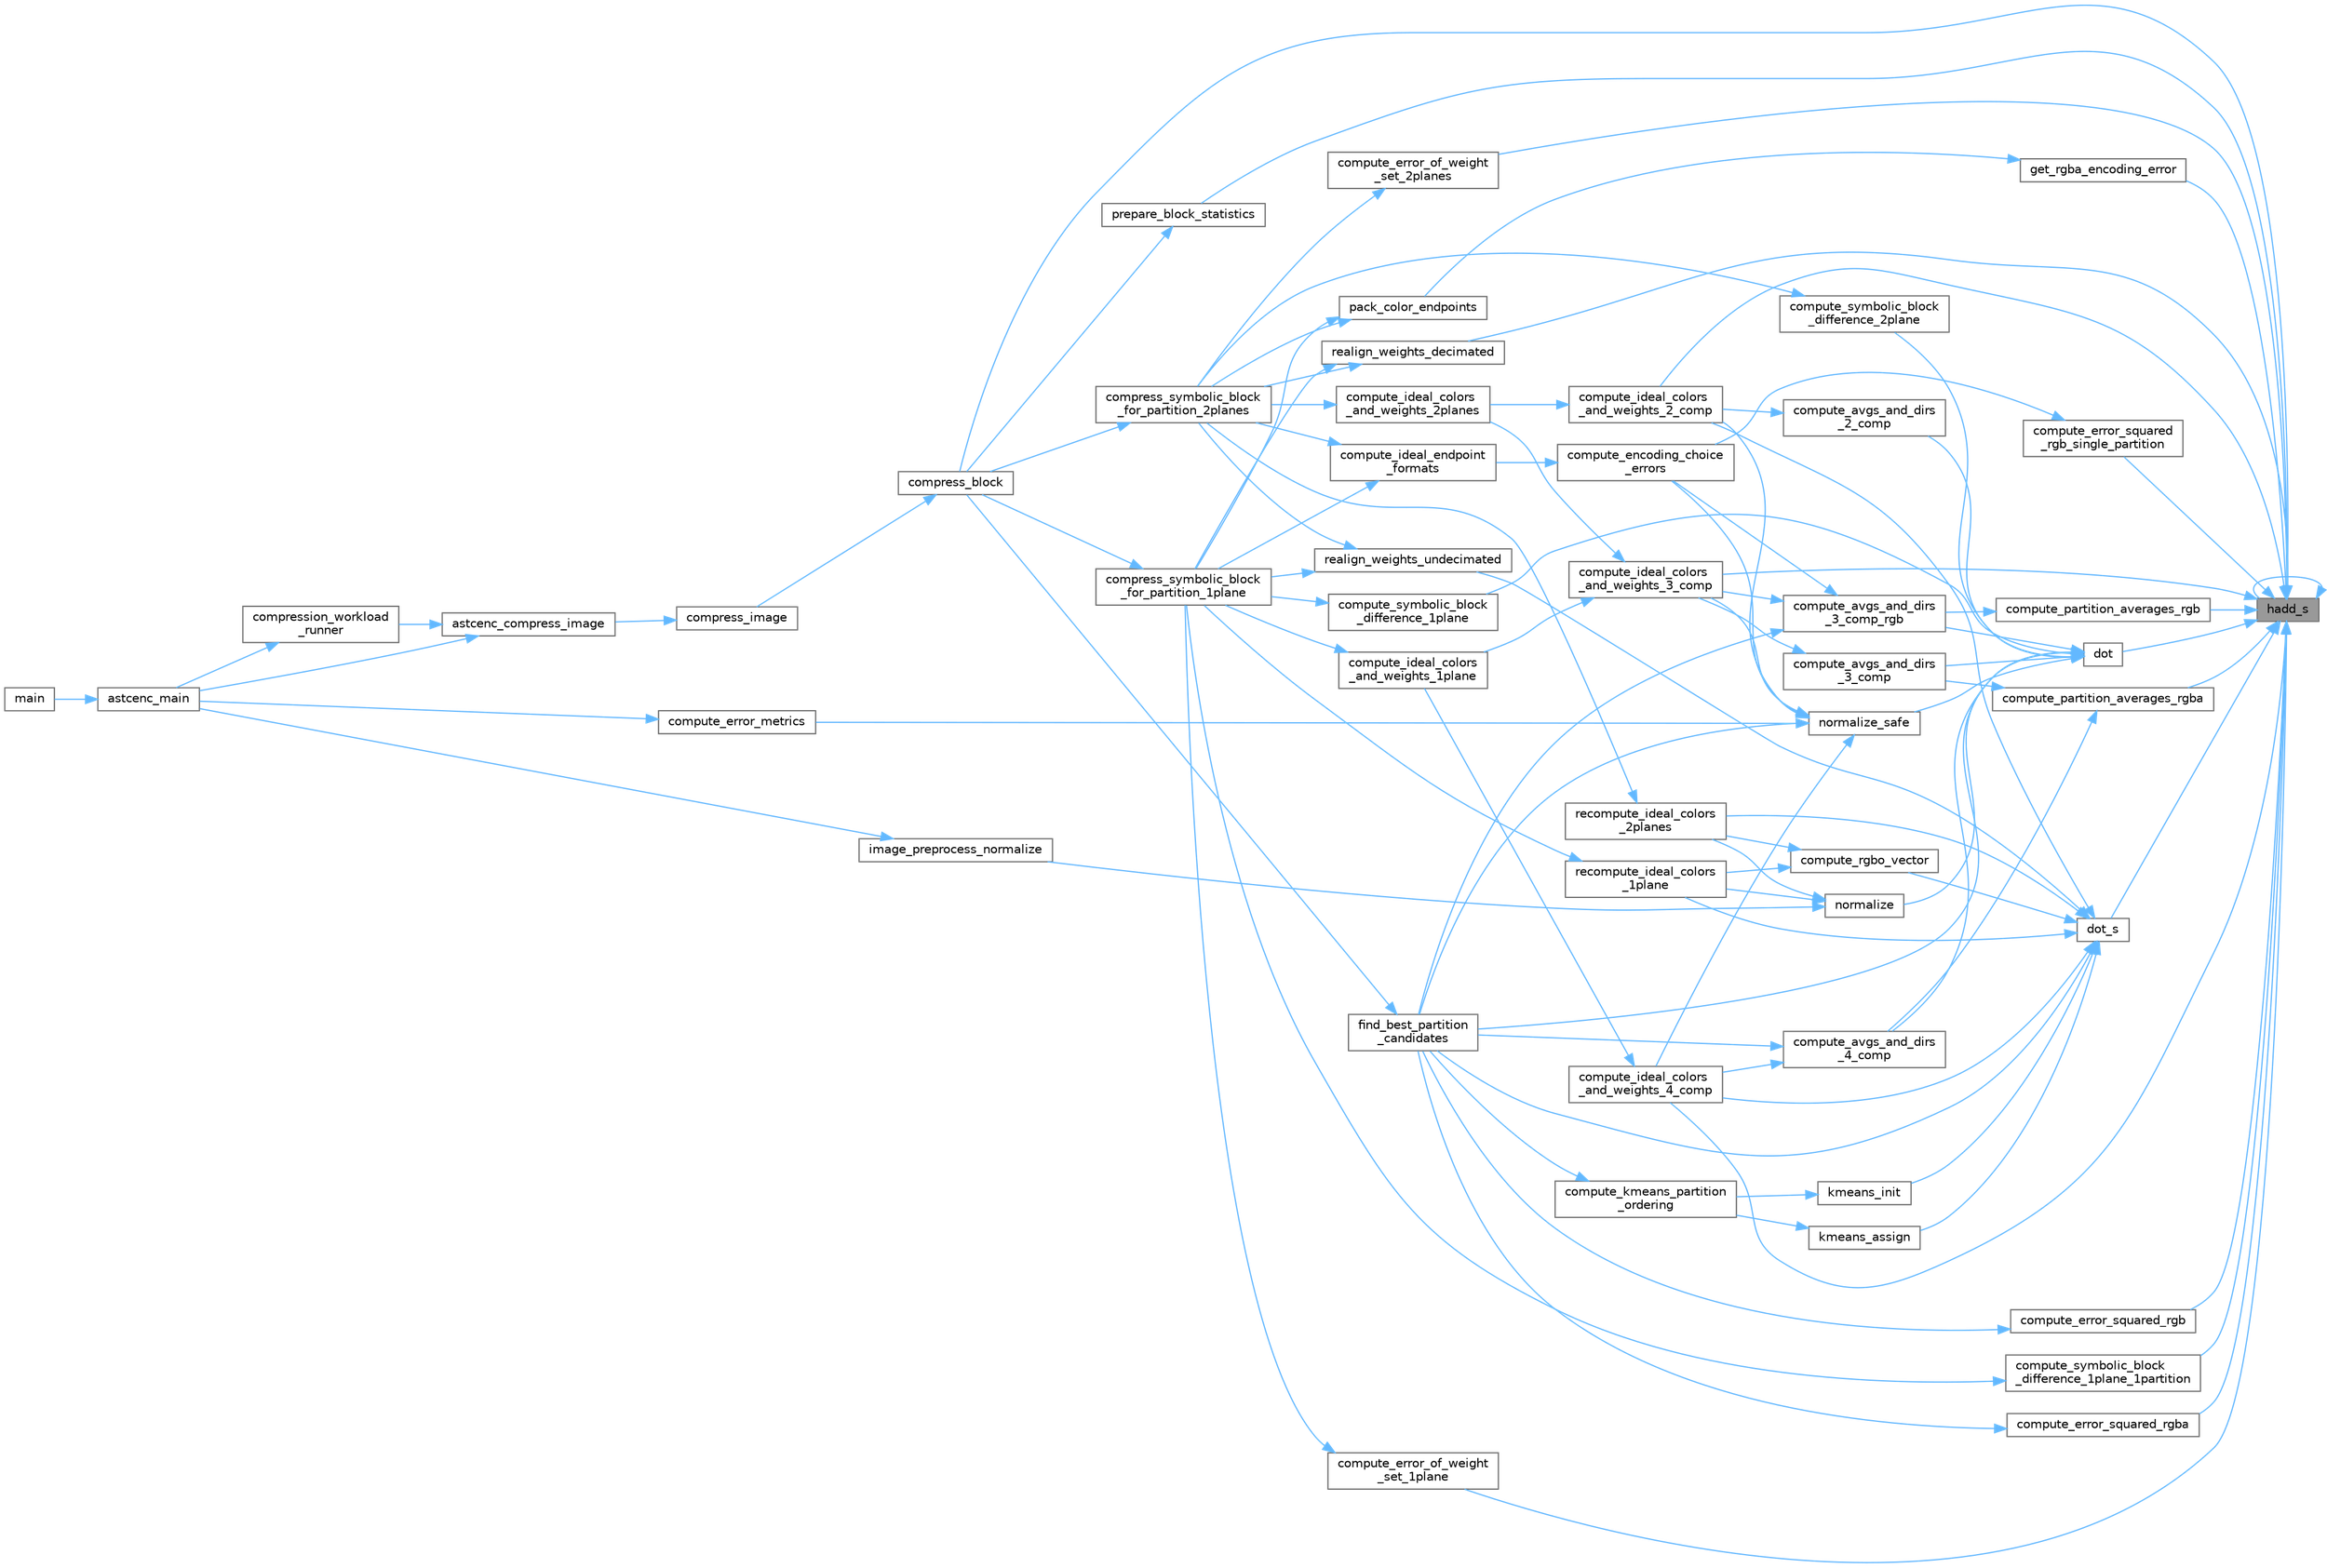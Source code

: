 digraph "hadd_s"
{
 // LATEX_PDF_SIZE
  bgcolor="transparent";
  edge [fontname=Helvetica,fontsize=10,labelfontname=Helvetica,labelfontsize=10];
  node [fontname=Helvetica,fontsize=10,shape=box,height=0.2,width=0.4];
  rankdir="RL";
  Node1 [id="Node000001",label="hadd_s",height=0.2,width=0.4,color="gray40", fillcolor="grey60", style="filled", fontcolor="black",tooltip="Return the horizontal sum of a vector."];
  Node1 -> Node2 [id="edge1_Node000001_Node000002",dir="back",color="steelblue1",style="solid",tooltip=" "];
  Node2 [id="Node000002",label="compress_block",height=0.2,width=0.4,color="grey40", fillcolor="white", style="filled",URL="$astcenc__compress__symbolic_8cpp.html#a579b9a2ceeecda2fb3abe63b8311df1c",tooltip="Compress an image block into a physical block."];
  Node2 -> Node3 [id="edge2_Node000002_Node000003",dir="back",color="steelblue1",style="solid",tooltip=" "];
  Node3 [id="Node000003",label="compress_image",height=0.2,width=0.4,color="grey40", fillcolor="white", style="filled",URL="$astcenc__entry_8cpp.html#acbecfd32ce013d567cac16a877c20f42",tooltip="Compress an image, after any preflight has completed."];
  Node3 -> Node4 [id="edge3_Node000003_Node000004",dir="back",color="steelblue1",style="solid",tooltip=" "];
  Node4 [id="Node000004",label="astcenc_compress_image",height=0.2,width=0.4,color="grey40", fillcolor="white", style="filled",URL="$astcenc__entry_8cpp.html#ad762aa055eed75156c99309158a40e90",tooltip="Compress an image."];
  Node4 -> Node5 [id="edge4_Node000004_Node000005",dir="back",color="steelblue1",style="solid",tooltip=" "];
  Node5 [id="Node000005",label="astcenc_main",height=0.2,width=0.4,color="grey40", fillcolor="white", style="filled",URL="$astcenccli__toplevel_8cpp.html#a073d18880f24fd648661b01d2e20340e",tooltip="Application entry point."];
  Node5 -> Node6 [id="edge5_Node000005_Node000006",dir="back",color="steelblue1",style="solid",tooltip=" "];
  Node6 [id="Node000006",label="main",height=0.2,width=0.4,color="grey40", fillcolor="white", style="filled",URL="$astcenccli__entry_8cpp.html#a3c04138a5bfe5d72780bb7e82a18e627",tooltip=" "];
  Node4 -> Node7 [id="edge6_Node000004_Node000007",dir="back",color="steelblue1",style="solid",tooltip=" "];
  Node7 [id="Node000007",label="compression_workload\l_runner",height=0.2,width=0.4,color="grey40", fillcolor="white", style="filled",URL="$astcenccli__toplevel_8cpp.html#a57bafe66bbd689a53aad2d190fe7a3fa",tooltip="Runner callback function for a compression worker thread."];
  Node7 -> Node5 [id="edge7_Node000007_Node000005",dir="back",color="steelblue1",style="solid",tooltip=" "];
  Node1 -> Node8 [id="edge8_Node000001_Node000008",dir="back",color="steelblue1",style="solid",tooltip=" "];
  Node8 [id="Node000008",label="compute_error_of_weight\l_set_1plane",height=0.2,width=0.4,color="grey40", fillcolor="white", style="filled",URL="$astcenc__ideal__endpoints__and__weights_8cpp.html#aa4077e6408620eefddd42b7e159dc93c",tooltip="Compute the error of a decimated weight set for 1 plane."];
  Node8 -> Node9 [id="edge9_Node000008_Node000009",dir="back",color="steelblue1",style="solid",tooltip=" "];
  Node9 [id="Node000009",label="compress_symbolic_block\l_for_partition_1plane",height=0.2,width=0.4,color="grey40", fillcolor="white", style="filled",URL="$astcenc__compress__symbolic_8cpp.html#af5f518a15600c71922e69267dea2db99",tooltip="Compress a block using a chosen partitioning and 1 plane of weights."];
  Node9 -> Node2 [id="edge10_Node000009_Node000002",dir="back",color="steelblue1",style="solid",tooltip=" "];
  Node1 -> Node10 [id="edge11_Node000001_Node000010",dir="back",color="steelblue1",style="solid",tooltip=" "];
  Node10 [id="Node000010",label="compute_error_of_weight\l_set_2planes",height=0.2,width=0.4,color="grey40", fillcolor="white", style="filled",URL="$astcenc__ideal__endpoints__and__weights_8cpp.html#a09a63c4b1e684f7ff9d88e5717b10bfb",tooltip="Compute the error of a decimated weight set for 2 planes."];
  Node10 -> Node11 [id="edge12_Node000010_Node000011",dir="back",color="steelblue1",style="solid",tooltip=" "];
  Node11 [id="Node000011",label="compress_symbolic_block\l_for_partition_2planes",height=0.2,width=0.4,color="grey40", fillcolor="white", style="filled",URL="$astcenc__compress__symbolic_8cpp.html#af11a976c8ea386db054bef472ce0667c",tooltip="Compress a block using a chosen partitioning and 2 planes of weights."];
  Node11 -> Node2 [id="edge13_Node000011_Node000002",dir="back",color="steelblue1",style="solid",tooltip=" "];
  Node1 -> Node12 [id="edge14_Node000001_Node000012",dir="back",color="steelblue1",style="solid",tooltip=" "];
  Node12 [id="Node000012",label="compute_error_squared_rgb",height=0.2,width=0.4,color="grey40", fillcolor="white", style="filled",URL="$astcenc__averages__and__directions_8cpp.html#ac4a96475fb0074ef3fd0f08ea66de75e",tooltip="Compute the RGB error for uncorrelated and same chroma projections."];
  Node12 -> Node13 [id="edge15_Node000012_Node000013",dir="back",color="steelblue1",style="solid",tooltip=" "];
  Node13 [id="Node000013",label="find_best_partition\l_candidates",height=0.2,width=0.4,color="grey40", fillcolor="white", style="filled",URL="$astcenc__find__best__partitioning_8cpp.html#a7577b3047a3f9f0fe44fd579f5450630",tooltip="Find the best set of partitions to trial for a given block."];
  Node13 -> Node2 [id="edge16_Node000013_Node000002",dir="back",color="steelblue1",style="solid",tooltip=" "];
  Node1 -> Node14 [id="edge17_Node000001_Node000014",dir="back",color="steelblue1",style="solid",tooltip=" "];
  Node14 [id="Node000014",label="compute_error_squared\l_rgb_single_partition",height=0.2,width=0.4,color="grey40", fillcolor="white", style="filled",URL="$astcenc__pick__best__endpoint__format_8cpp.html#a118e8a2374bfd56b522a03f938b0f367",tooltip="Functions for finding best endpoint format."];
  Node14 -> Node15 [id="edge18_Node000014_Node000015",dir="back",color="steelblue1",style="solid",tooltip=" "];
  Node15 [id="Node000015",label="compute_encoding_choice\l_errors",height=0.2,width=0.4,color="grey40", fillcolor="white", style="filled",URL="$astcenc__pick__best__endpoint__format_8cpp.html#affc96d3eeffef962cd64307bf0b85590",tooltip="For a given set of input colors and partitioning determine endpoint encode errors."];
  Node15 -> Node16 [id="edge19_Node000015_Node000016",dir="back",color="steelblue1",style="solid",tooltip=" "];
  Node16 [id="Node000016",label="compute_ideal_endpoint\l_formats",height=0.2,width=0.4,color="grey40", fillcolor="white", style="filled",URL="$astcenc__pick__best__endpoint__format_8cpp.html#a81c7b68e8c7b82a5ff718f21bd4f3c35",tooltip="Identify, for each mode, which set of color endpoint produces the best result."];
  Node16 -> Node9 [id="edge20_Node000016_Node000009",dir="back",color="steelblue1",style="solid",tooltip=" "];
  Node16 -> Node11 [id="edge21_Node000016_Node000011",dir="back",color="steelblue1",style="solid",tooltip=" "];
  Node1 -> Node17 [id="edge22_Node000001_Node000017",dir="back",color="steelblue1",style="solid",tooltip=" "];
  Node17 [id="Node000017",label="compute_error_squared_rgba",height=0.2,width=0.4,color="grey40", fillcolor="white", style="filled",URL="$astcenc__averages__and__directions_8cpp.html#a2dec702033b002eaf4090eb47ce4ad21",tooltip="Compute the RGBA error for uncorrelated and same chroma projections."];
  Node17 -> Node13 [id="edge23_Node000017_Node000013",dir="back",color="steelblue1",style="solid",tooltip=" "];
  Node1 -> Node18 [id="edge24_Node000001_Node000018",dir="back",color="steelblue1",style="solid",tooltip=" "];
  Node18 [id="Node000018",label="compute_ideal_colors\l_and_weights_2_comp",height=0.2,width=0.4,color="grey40", fillcolor="white", style="filled",URL="$astcenc__ideal__endpoints__and__weights_8cpp.html#ad96c399a873ddd142d4779b6aeb74b87",tooltip="Compute the ideal endpoints and weights for 2 color components."];
  Node18 -> Node19 [id="edge25_Node000018_Node000019",dir="back",color="steelblue1",style="solid",tooltip=" "];
  Node19 [id="Node000019",label="compute_ideal_colors\l_and_weights_2planes",height=0.2,width=0.4,color="grey40", fillcolor="white", style="filled",URL="$astcenc__ideal__endpoints__and__weights_8cpp.html#a52d3985007cfc83025661e0347bc00cc",tooltip="Compute ideal endpoint colors and weights for 2 planes of weights."];
  Node19 -> Node11 [id="edge26_Node000019_Node000011",dir="back",color="steelblue1",style="solid",tooltip=" "];
  Node1 -> Node20 [id="edge27_Node000001_Node000020",dir="back",color="steelblue1",style="solid",tooltip=" "];
  Node20 [id="Node000020",label="compute_ideal_colors\l_and_weights_3_comp",height=0.2,width=0.4,color="grey40", fillcolor="white", style="filled",URL="$astcenc__ideal__endpoints__and__weights_8cpp.html#a7ec20ff2556f6357cc0754c13e841262",tooltip="Compute the ideal endpoints and weights for 3 color components."];
  Node20 -> Node21 [id="edge28_Node000020_Node000021",dir="back",color="steelblue1",style="solid",tooltip=" "];
  Node21 [id="Node000021",label="compute_ideal_colors\l_and_weights_1plane",height=0.2,width=0.4,color="grey40", fillcolor="white", style="filled",URL="$astcenc__ideal__endpoints__and__weights_8cpp.html#afa8cab65d4b6f0cbece52eec38aed523",tooltip="Compute ideal endpoint colors and weights for 1 plane of weights."];
  Node21 -> Node9 [id="edge29_Node000021_Node000009",dir="back",color="steelblue1",style="solid",tooltip=" "];
  Node20 -> Node19 [id="edge30_Node000020_Node000019",dir="back",color="steelblue1",style="solid",tooltip=" "];
  Node1 -> Node22 [id="edge31_Node000001_Node000022",dir="back",color="steelblue1",style="solid",tooltip=" "];
  Node22 [id="Node000022",label="compute_ideal_colors\l_and_weights_4_comp",height=0.2,width=0.4,color="grey40", fillcolor="white", style="filled",URL="$astcenc__ideal__endpoints__and__weights_8cpp.html#a08aebec57ada3441207dce6a7a02797e",tooltip="Compute the ideal endpoints and weights for 4 color components."];
  Node22 -> Node21 [id="edge32_Node000022_Node000021",dir="back",color="steelblue1",style="solid",tooltip=" "];
  Node1 -> Node23 [id="edge33_Node000001_Node000023",dir="back",color="steelblue1",style="solid",tooltip=" "];
  Node23 [id="Node000023",label="compute_partition_averages_rgb",height=0.2,width=0.4,color="grey40", fillcolor="white", style="filled",URL="$astcenc__averages__and__directions_8cpp.html#ac5429bc77cf39a7dba332af8fb14e093",tooltip="Functions for finding dominant direction of a set of colors."];
  Node23 -> Node24 [id="edge34_Node000023_Node000024",dir="back",color="steelblue1",style="solid",tooltip=" "];
  Node24 [id="Node000024",label="compute_avgs_and_dirs\l_3_comp_rgb",height=0.2,width=0.4,color="grey40", fillcolor="white", style="filled",URL="$astcenc__averages__and__directions_8cpp.html#a73936e5cf41b74f2b8d9b137a9d64253",tooltip="Compute averages and dominant directions for each partition in a 3 component texture."];
  Node24 -> Node15 [id="edge35_Node000024_Node000015",dir="back",color="steelblue1",style="solid",tooltip=" "];
  Node24 -> Node20 [id="edge36_Node000024_Node000020",dir="back",color="steelblue1",style="solid",tooltip=" "];
  Node24 -> Node13 [id="edge37_Node000024_Node000013",dir="back",color="steelblue1",style="solid",tooltip=" "];
  Node1 -> Node25 [id="edge38_Node000001_Node000025",dir="back",color="steelblue1",style="solid",tooltip=" "];
  Node25 [id="Node000025",label="compute_partition_averages_rgba",height=0.2,width=0.4,color="grey40", fillcolor="white", style="filled",URL="$astcenc__averages__and__directions_8cpp.html#a83cf48552a7e8225358c7c43df24fd96",tooltip="Compute the average RGBA color of each partition."];
  Node25 -> Node26 [id="edge39_Node000025_Node000026",dir="back",color="steelblue1",style="solid",tooltip=" "];
  Node26 [id="Node000026",label="compute_avgs_and_dirs\l_3_comp",height=0.2,width=0.4,color="grey40", fillcolor="white", style="filled",URL="$astcenc__averages__and__directions_8cpp.html#a33f923c5a839af4f1d369a391183c384",tooltip="Compute averages and dominant directions for each partition in a 3 component texture."];
  Node26 -> Node20 [id="edge40_Node000026_Node000020",dir="back",color="steelblue1",style="solid",tooltip=" "];
  Node25 -> Node27 [id="edge41_Node000025_Node000027",dir="back",color="steelblue1",style="solid",tooltip=" "];
  Node27 [id="Node000027",label="compute_avgs_and_dirs\l_4_comp",height=0.2,width=0.4,color="grey40", fillcolor="white", style="filled",URL="$astcenc__averages__and__directions_8cpp.html#a00407861c2f0e767b64b1cb1bb7a27b6",tooltip="Compute averages and dominant directions for each partition in a 4 component texture."];
  Node27 -> Node22 [id="edge42_Node000027_Node000022",dir="back",color="steelblue1",style="solid",tooltip=" "];
  Node27 -> Node13 [id="edge43_Node000027_Node000013",dir="back",color="steelblue1",style="solid",tooltip=" "];
  Node1 -> Node28 [id="edge44_Node000001_Node000028",dir="back",color="steelblue1",style="solid",tooltip=" "];
  Node28 [id="Node000028",label="compute_symbolic_block\l_difference_1plane_1partition",height=0.2,width=0.4,color="grey40", fillcolor="white", style="filled",URL="$astcenc__decompress__symbolic_8cpp.html#aff8e27acd948a9cc5631d99c80906b2f",tooltip="Compute the error between a symbolic block and the original input data."];
  Node28 -> Node9 [id="edge45_Node000028_Node000009",dir="back",color="steelblue1",style="solid",tooltip=" "];
  Node1 -> Node29 [id="edge46_Node000001_Node000029",dir="back",color="steelblue1",style="solid",tooltip=" "];
  Node29 [id="Node000029",label="dot",height=0.2,width=0.4,color="grey40", fillcolor="white", style="filled",URL="$astcenc__vecmathlib__common__4_8h.html#a6d7561f8f0ebee752b0e217101d9d5f3",tooltip="Return the dot product for the full 4 lanes, returning vector."];
  Node29 -> Node30 [id="edge47_Node000029_Node000030",dir="back",color="steelblue1",style="solid",tooltip=" "];
  Node30 [id="Node000030",label="compute_avgs_and_dirs\l_2_comp",height=0.2,width=0.4,color="grey40", fillcolor="white", style="filled",URL="$astcenc__averages__and__directions_8cpp.html#a63e55f3f2ec6932357b8387f3dd82f7a",tooltip="Compute averages and dominant directions for each partition in a 2 component texture."];
  Node30 -> Node18 [id="edge48_Node000030_Node000018",dir="back",color="steelblue1",style="solid",tooltip=" "];
  Node29 -> Node26 [id="edge49_Node000029_Node000026",dir="back",color="steelblue1",style="solid",tooltip=" "];
  Node29 -> Node24 [id="edge50_Node000029_Node000024",dir="back",color="steelblue1",style="solid",tooltip=" "];
  Node29 -> Node27 [id="edge51_Node000029_Node000027",dir="back",color="steelblue1",style="solid",tooltip=" "];
  Node29 -> Node31 [id="edge52_Node000029_Node000031",dir="back",color="steelblue1",style="solid",tooltip=" "];
  Node31 [id="Node000031",label="compute_symbolic_block\l_difference_1plane",height=0.2,width=0.4,color="grey40", fillcolor="white", style="filled",URL="$astcenc__decompress__symbolic_8cpp.html#a0541138e65930f39f6caba517e76dfe4",tooltip="Compute the error between a symbolic block and the original input data."];
  Node31 -> Node9 [id="edge53_Node000031_Node000009",dir="back",color="steelblue1",style="solid",tooltip=" "];
  Node29 -> Node32 [id="edge54_Node000029_Node000032",dir="back",color="steelblue1",style="solid",tooltip=" "];
  Node32 [id="Node000032",label="compute_symbolic_block\l_difference_2plane",height=0.2,width=0.4,color="grey40", fillcolor="white", style="filled",URL="$astcenc__decompress__symbolic_8cpp.html#a9c23f8373c9f5e708650b7c8e038b182",tooltip="Compute the error between a symbolic block and the original input data."];
  Node32 -> Node11 [id="edge55_Node000032_Node000011",dir="back",color="steelblue1",style="solid",tooltip=" "];
  Node29 -> Node13 [id="edge56_Node000029_Node000013",dir="back",color="steelblue1",style="solid",tooltip=" "];
  Node29 -> Node33 [id="edge57_Node000029_Node000033",dir="back",color="steelblue1",style="solid",tooltip=" "];
  Node33 [id="Node000033",label="normalize",height=0.2,width=0.4,color="grey40", fillcolor="white", style="filled",URL="$astcenc__vecmathlib_8h.html#a48bcfcd0946caec9323acbf4bf1126ce",tooltip="Normalize a non-zero length vector to unit length."];
  Node33 -> Node34 [id="edge58_Node000033_Node000034",dir="back",color="steelblue1",style="solid",tooltip=" "];
  Node34 [id="Node000034",label="image_preprocess_normalize",height=0.2,width=0.4,color="grey40", fillcolor="white", style="filled",URL="$astcenccli__toplevel_8cpp.html#aeadb22c3ae0c54b3d9777e8e0779729c",tooltip="Create a copy of input with forced unit-length normal vectors."];
  Node34 -> Node5 [id="edge59_Node000034_Node000005",dir="back",color="steelblue1",style="solid",tooltip=" "];
  Node33 -> Node35 [id="edge60_Node000033_Node000035",dir="back",color="steelblue1",style="solid",tooltip=" "];
  Node35 [id="Node000035",label="recompute_ideal_colors\l_1plane",height=0.2,width=0.4,color="grey40", fillcolor="white", style="filled",URL="$astcenc__ideal__endpoints__and__weights_8cpp.html#a02bcad94240678ee727ccf2f0fbfb5d3",tooltip="For a given 1 plane weight set recompute the endpoint colors."];
  Node35 -> Node9 [id="edge61_Node000035_Node000009",dir="back",color="steelblue1",style="solid",tooltip=" "];
  Node33 -> Node36 [id="edge62_Node000033_Node000036",dir="back",color="steelblue1",style="solid",tooltip=" "];
  Node36 [id="Node000036",label="recompute_ideal_colors\l_2planes",height=0.2,width=0.4,color="grey40", fillcolor="white", style="filled",URL="$astcenc__ideal__endpoints__and__weights_8cpp.html#afb3c455470bef24f48d7815bb78bb569",tooltip="For a given 2 plane weight set recompute the endpoint colors."];
  Node36 -> Node11 [id="edge63_Node000036_Node000011",dir="back",color="steelblue1",style="solid",tooltip=" "];
  Node29 -> Node37 [id="edge64_Node000029_Node000037",dir="back",color="steelblue1",style="solid",tooltip=" "];
  Node37 [id="Node000037",label="normalize_safe",height=0.2,width=0.4,color="grey40", fillcolor="white", style="filled",URL="$astcenc__vecmathlib_8h.html#a3b0e8ae23a514219217b72164a7909a4",tooltip="Normalize a vector, returning safe if len is zero."];
  Node37 -> Node15 [id="edge65_Node000037_Node000015",dir="back",color="steelblue1",style="solid",tooltip=" "];
  Node37 -> Node38 [id="edge66_Node000037_Node000038",dir="back",color="steelblue1",style="solid",tooltip=" "];
  Node38 [id="Node000038",label="compute_error_metrics",height=0.2,width=0.4,color="grey40", fillcolor="white", style="filled",URL="$astcenccli__error__metrics_8cpp.html#a478be461420681d7c83aa89569ea92c4",tooltip="Compute error metrics comparing two images."];
  Node38 -> Node5 [id="edge67_Node000038_Node000005",dir="back",color="steelblue1",style="solid",tooltip=" "];
  Node37 -> Node18 [id="edge68_Node000037_Node000018",dir="back",color="steelblue1",style="solid",tooltip=" "];
  Node37 -> Node20 [id="edge69_Node000037_Node000020",dir="back",color="steelblue1",style="solid",tooltip=" "];
  Node37 -> Node22 [id="edge70_Node000037_Node000022",dir="back",color="steelblue1",style="solid",tooltip=" "];
  Node37 -> Node13 [id="edge71_Node000037_Node000013",dir="back",color="steelblue1",style="solid",tooltip=" "];
  Node1 -> Node39 [id="edge72_Node000001_Node000039",dir="back",color="steelblue1",style="solid",tooltip=" "];
  Node39 [id="Node000039",label="dot_s",height=0.2,width=0.4,color="grey40", fillcolor="white", style="filled",URL="$astcenc__vecmathlib__common__4_8h.html#a53a7d8285fd42b50cf3600a004db34ac",tooltip="Return the dot product for the full 4 lanes, returning scalar."];
  Node39 -> Node18 [id="edge73_Node000039_Node000018",dir="back",color="steelblue1",style="solid",tooltip=" "];
  Node39 -> Node22 [id="edge74_Node000039_Node000022",dir="back",color="steelblue1",style="solid",tooltip=" "];
  Node39 -> Node40 [id="edge75_Node000039_Node000040",dir="back",color="steelblue1",style="solid",tooltip=" "];
  Node40 [id="Node000040",label="compute_rgbo_vector",height=0.2,width=0.4,color="grey40", fillcolor="white", style="filled",URL="$astcenc__ideal__endpoints__and__weights_8cpp.html#a55d08b4feda289df7cbcfa6e1ed0b80c",tooltip="Compute the RGB + offset for a HDR endpoint mode #7."];
  Node40 -> Node35 [id="edge76_Node000040_Node000035",dir="back",color="steelblue1",style="solid",tooltip=" "];
  Node40 -> Node36 [id="edge77_Node000040_Node000036",dir="back",color="steelblue1",style="solid",tooltip=" "];
  Node39 -> Node13 [id="edge78_Node000039_Node000013",dir="back",color="steelblue1",style="solid",tooltip=" "];
  Node39 -> Node41 [id="edge79_Node000039_Node000041",dir="back",color="steelblue1",style="solid",tooltip=" "];
  Node41 [id="Node000041",label="kmeans_assign",height=0.2,width=0.4,color="grey40", fillcolor="white", style="filled",URL="$astcenc__find__best__partitioning_8cpp.html#a48c3e037a653156f4c4d4643f267ba3f",tooltip="Assign texels to clusters, based on a set of chosen center points."];
  Node41 -> Node42 [id="edge80_Node000041_Node000042",dir="back",color="steelblue1",style="solid",tooltip=" "];
  Node42 [id="Node000042",label="compute_kmeans_partition\l_ordering",height=0.2,width=0.4,color="grey40", fillcolor="white", style="filled",URL="$astcenc__find__best__partitioning_8cpp.html#a89e88da4b6a389046d10b859ba68a118",tooltip="Use k-means clustering to compute a partition ordering for a block.."];
  Node42 -> Node13 [id="edge81_Node000042_Node000013",dir="back",color="steelblue1",style="solid",tooltip=" "];
  Node39 -> Node43 [id="edge82_Node000039_Node000043",dir="back",color="steelblue1",style="solid",tooltip=" "];
  Node43 [id="Node000043",label="kmeans_init",height=0.2,width=0.4,color="grey40", fillcolor="white", style="filled",URL="$astcenc__find__best__partitioning_8cpp.html#acfcac2ef43cb03621ea25d3f6673c19e",tooltip="Functions for finding best partition for a block."];
  Node43 -> Node42 [id="edge83_Node000043_Node000042",dir="back",color="steelblue1",style="solid",tooltip=" "];
  Node39 -> Node44 [id="edge84_Node000039_Node000044",dir="back",color="steelblue1",style="solid",tooltip=" "];
  Node44 [id="Node000044",label="realign_weights_undecimated",height=0.2,width=0.4,color="grey40", fillcolor="white", style="filled",URL="$astcenc__compress__symbolic_8cpp.html#a91e5fa530ba0e492b85132e416a5ddf4",tooltip="Attempt to improve weights given a chosen configuration."];
  Node44 -> Node9 [id="edge85_Node000044_Node000009",dir="back",color="steelblue1",style="solid",tooltip=" "];
  Node44 -> Node11 [id="edge86_Node000044_Node000011",dir="back",color="steelblue1",style="solid",tooltip=" "];
  Node39 -> Node35 [id="edge87_Node000039_Node000035",dir="back",color="steelblue1",style="solid",tooltip=" "];
  Node39 -> Node36 [id="edge88_Node000039_Node000036",dir="back",color="steelblue1",style="solid",tooltip=" "];
  Node1 -> Node45 [id="edge89_Node000001_Node000045",dir="back",color="steelblue1",style="solid",tooltip=" "];
  Node45 [id="Node000045",label="get_rgba_encoding_error",height=0.2,width=0.4,color="grey40", fillcolor="white", style="filled",URL="$astcenc__color__quantize_8cpp.html#a7175b796b451809bf4d85bb291cb7bec",tooltip="Functions for color quantization."];
  Node45 -> Node46 [id="edge90_Node000045_Node000046",dir="back",color="steelblue1",style="solid",tooltip=" "];
  Node46 [id="Node000046",label="pack_color_endpoints",height=0.2,width=0.4,color="grey40", fillcolor="white", style="filled",URL="$astcenc__color__quantize_8cpp.html#ab9f9b564c57688af1f8fc1d9e000af81",tooltip="Pack a single pair of color endpoints as effectively as possible."];
  Node46 -> Node9 [id="edge91_Node000046_Node000009",dir="back",color="steelblue1",style="solid",tooltip=" "];
  Node46 -> Node11 [id="edge92_Node000046_Node000011",dir="back",color="steelblue1",style="solid",tooltip=" "];
  Node1 -> Node1 [id="edge93_Node000001_Node000001",dir="back",color="steelblue1",style="solid",tooltip=" "];
  Node1 -> Node47 [id="edge94_Node000001_Node000047",dir="back",color="steelblue1",style="solid",tooltip=" "];
  Node47 [id="Node000047",label="prepare_block_statistics",height=0.2,width=0.4,color="grey40", fillcolor="white", style="filled",URL="$astcenc__compress__symbolic_8cpp.html#a6ac5bc5977155d0c8433492cd1985ce6",tooltip="Determine the lowest cross-channel correlation factor."];
  Node47 -> Node2 [id="edge95_Node000047_Node000002",dir="back",color="steelblue1",style="solid",tooltip=" "];
  Node1 -> Node48 [id="edge96_Node000001_Node000048",dir="back",color="steelblue1",style="solid",tooltip=" "];
  Node48 [id="Node000048",label="realign_weights_decimated",height=0.2,width=0.4,color="grey40", fillcolor="white", style="filled",URL="$astcenc__compress__symbolic_8cpp.html#af80747ee43aa6fda579161376205c294",tooltip="Attempt to improve weights given a chosen configuration."];
  Node48 -> Node9 [id="edge97_Node000048_Node000009",dir="back",color="steelblue1",style="solid",tooltip=" "];
  Node48 -> Node11 [id="edge98_Node000048_Node000011",dir="back",color="steelblue1",style="solid",tooltip=" "];
}
